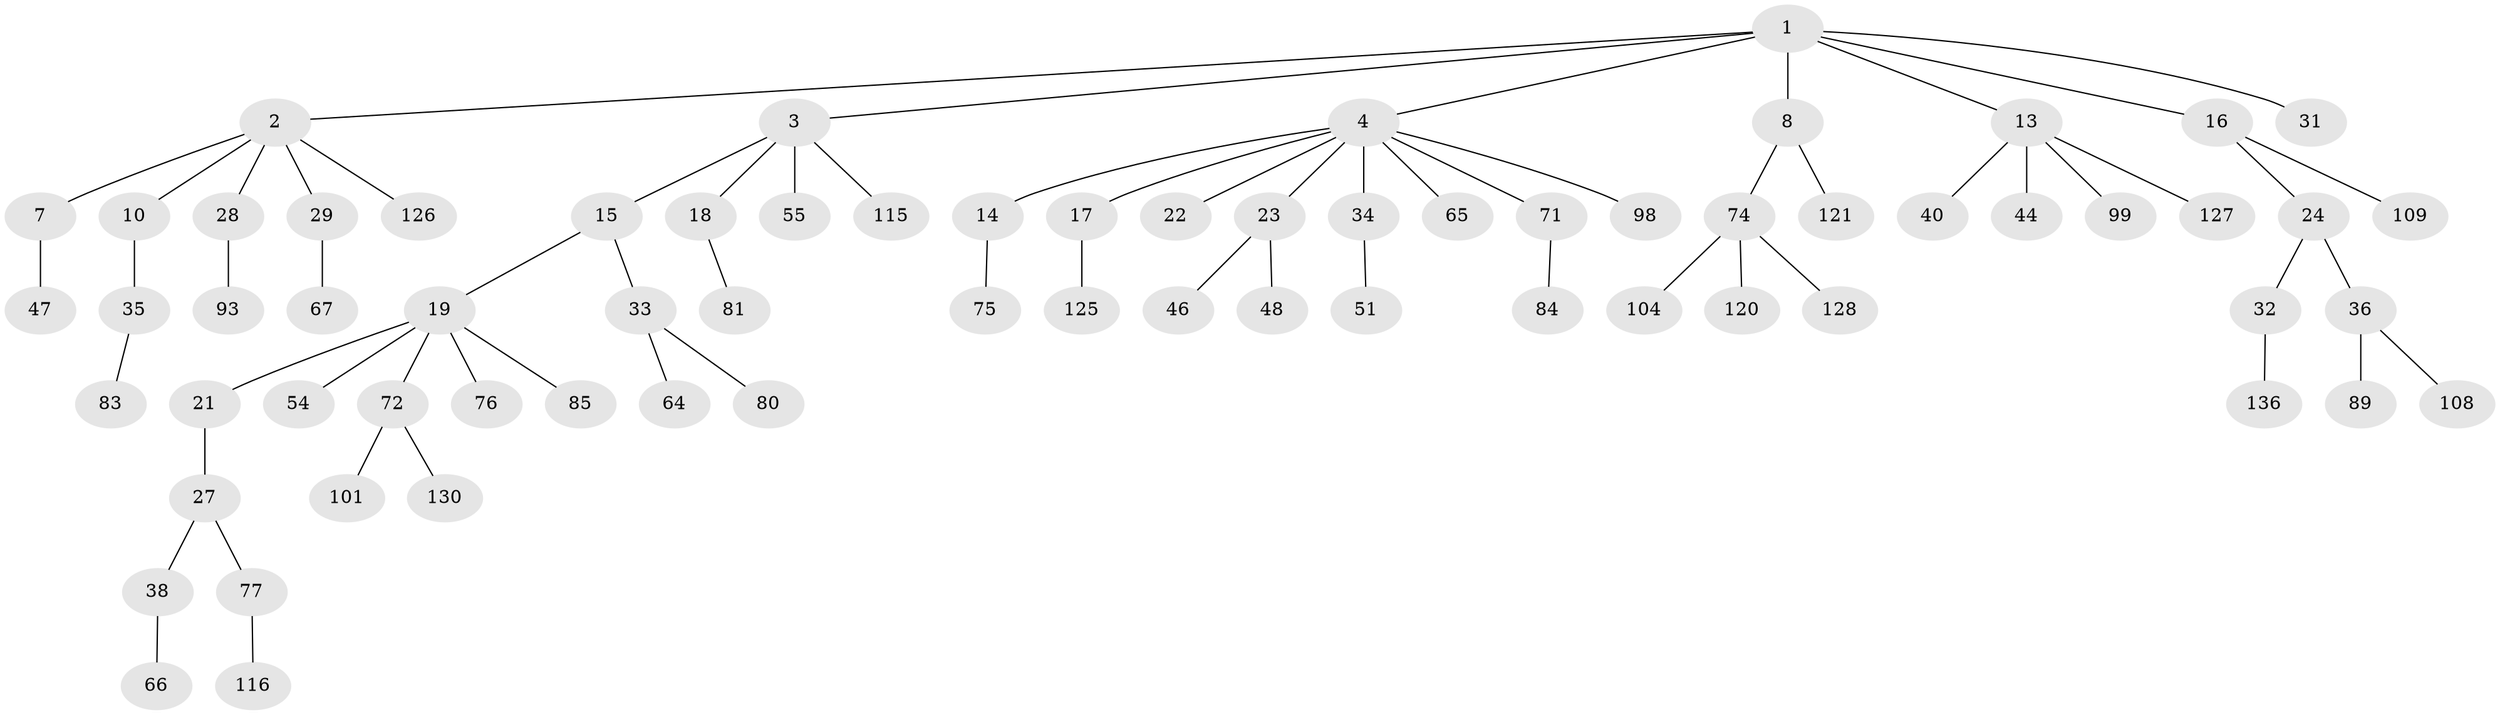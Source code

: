 // original degree distribution, {7: 0.014492753623188406, 4: 0.08695652173913043, 3: 0.13043478260869565, 6: 0.014492753623188406, 2: 0.2463768115942029, 1: 0.4927536231884058, 5: 0.014492753623188406}
// Generated by graph-tools (version 1.1) at 2025/15/03/09/25 04:15:42]
// undirected, 69 vertices, 68 edges
graph export_dot {
graph [start="1"]
  node [color=gray90,style=filled];
  1;
  2 [super="+9"];
  3 [super="+5"];
  4 [super="+6+12"];
  7 [super="+91"];
  8 [super="+11"];
  10;
  13 [super="+37+118+131+96+42"];
  14;
  15;
  16 [super="+59"];
  17 [super="+50+95"];
  18;
  19 [super="+20"];
  21;
  22 [super="+52"];
  23;
  24 [super="+117"];
  27 [super="+30+62"];
  28 [super="+61"];
  29;
  31 [super="+56+53"];
  32 [super="+70+43"];
  33 [super="+82"];
  34 [super="+114"];
  35 [super="+78+73"];
  36 [super="+87+45+68"];
  38;
  40;
  44 [super="+111"];
  46;
  47;
  48 [super="+63"];
  51 [super="+60+88+105"];
  54;
  55;
  64;
  65;
  66;
  67 [super="+103"];
  71 [super="+97+90"];
  72;
  74;
  75;
  76;
  77;
  80 [super="+137"];
  81;
  83;
  84;
  85;
  89;
  93 [super="+110"];
  98;
  99 [super="+112+107+100"];
  101 [super="+134"];
  104;
  108;
  109;
  115;
  116;
  120;
  121;
  125;
  126;
  127;
  128;
  130;
  136;
  1 -- 2;
  1 -- 3;
  1 -- 4;
  1 -- 8;
  1 -- 13;
  1 -- 16;
  1 -- 31;
  2 -- 7;
  2 -- 126;
  2 -- 10;
  2 -- 28;
  2 -- 29;
  3 -- 18;
  3 -- 115;
  3 -- 15;
  3 -- 55;
  4 -- 17;
  4 -- 65;
  4 -- 23;
  4 -- 22;
  4 -- 71;
  4 -- 14;
  4 -- 34;
  4 -- 98;
  7 -- 47;
  8 -- 121;
  8 -- 74;
  10 -- 35;
  13 -- 99;
  13 -- 40;
  13 -- 44;
  13 -- 127;
  14 -- 75;
  15 -- 19;
  15 -- 33;
  16 -- 24;
  16 -- 109;
  17 -- 125;
  18 -- 81;
  19 -- 85;
  19 -- 21;
  19 -- 54;
  19 -- 72;
  19 -- 76;
  21 -- 27;
  23 -- 46;
  23 -- 48;
  24 -- 32;
  24 -- 36;
  27 -- 77;
  27 -- 38;
  28 -- 93;
  29 -- 67;
  32 -- 136;
  33 -- 64;
  33 -- 80;
  34 -- 51;
  35 -- 83;
  36 -- 108;
  36 -- 89;
  38 -- 66;
  71 -- 84;
  72 -- 101;
  72 -- 130;
  74 -- 104;
  74 -- 120;
  74 -- 128;
  77 -- 116;
}
